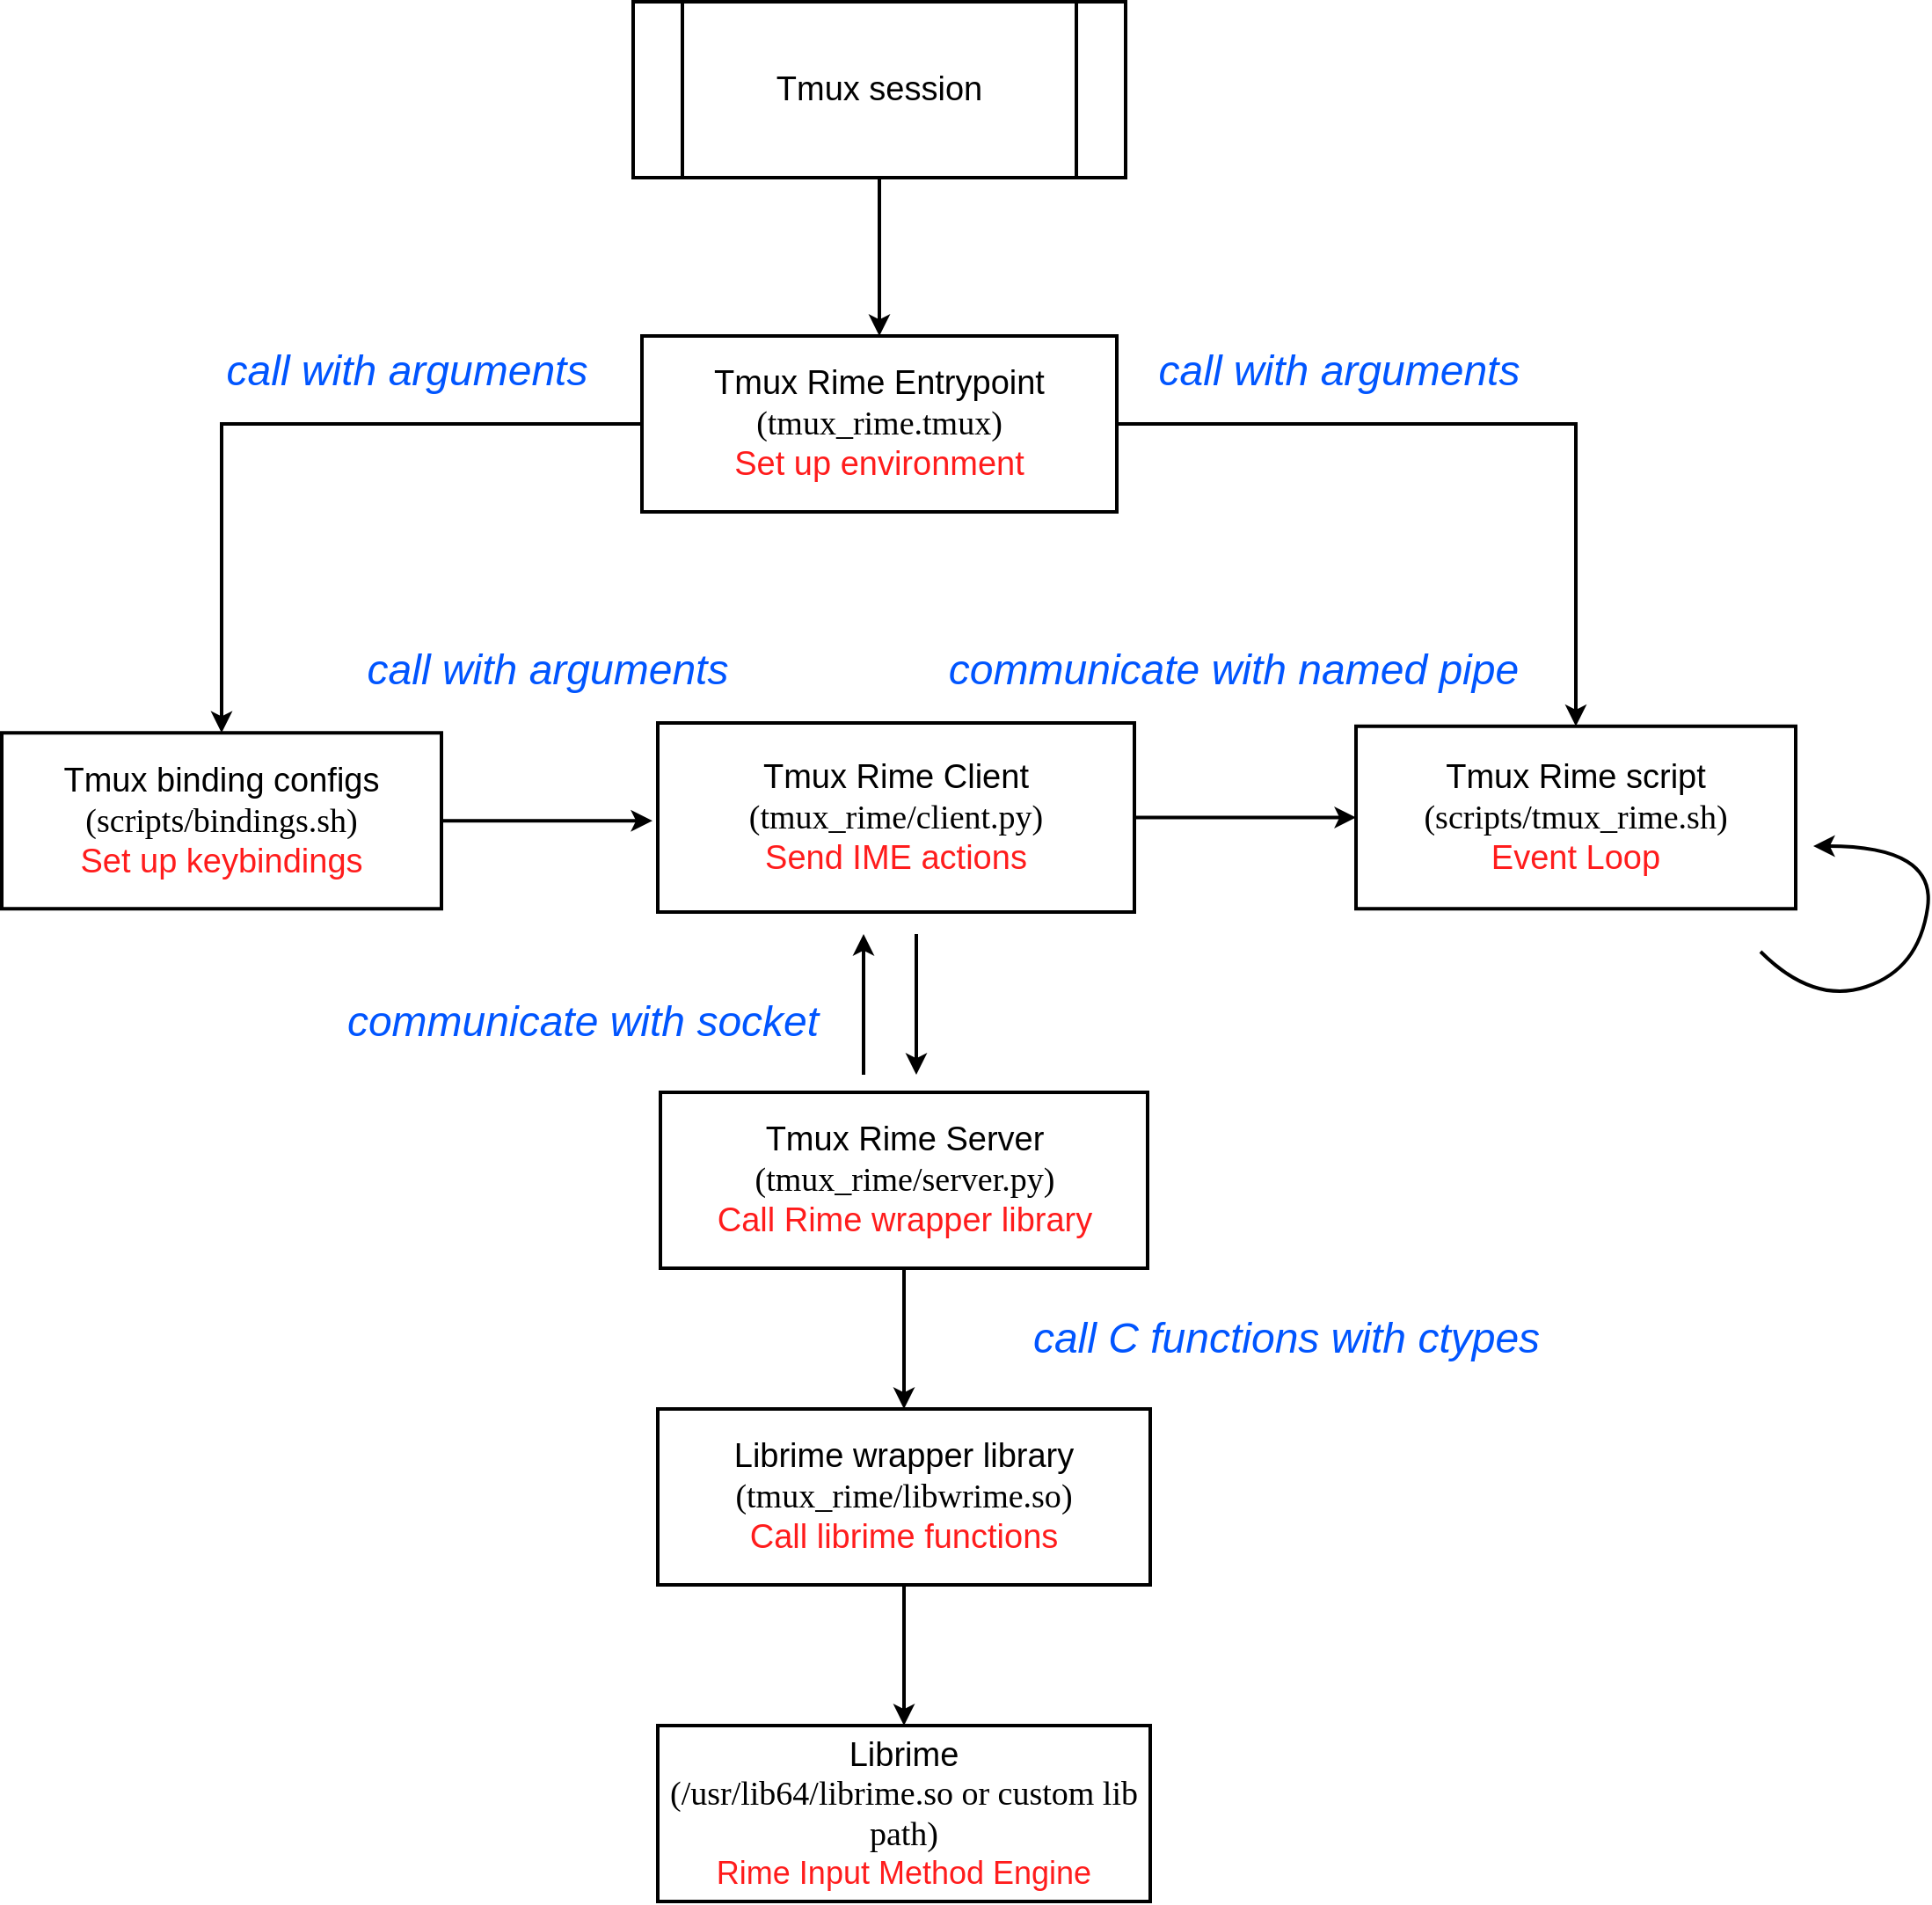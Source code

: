 <mxfile version="13.9.8" type="device"><diagram id="ZNllyKJ09BpH5OsXOFPl" name="Page-1"><mxGraphModel dx="1422" dy="2580" grid="1" gridSize="10" guides="1" tooltips="1" connect="1" arrows="1" fold="1" page="1" pageScale="1" pageWidth="1100" pageHeight="850" math="0" shadow="0"><root><mxCell id="0"/><mxCell id="1" parent="0"/><mxCell id="Blow06F4sWOhXP_7GBbb-2" value="" style="endArrow=classic;html=1;strokeWidth=2;" parent="1" edge="1"><mxGeometry width="50" height="50" relative="1" as="geometry"><mxPoint x="510" y="-360" as="sourcePoint"/><mxPoint x="510" y="-440" as="targetPoint"/></mxGeometry></mxCell><mxCell id="Blow06F4sWOhXP_7GBbb-3" value="" style="endArrow=classic;html=1;strokeWidth=2;" parent="1" edge="1"><mxGeometry width="50" height="50" relative="1" as="geometry"><mxPoint x="540" y="-440" as="sourcePoint"/><mxPoint x="540" y="-360" as="targetPoint"/></mxGeometry></mxCell><mxCell id="Blow06F4sWOhXP_7GBbb-4" value="&lt;span style=&quot;font-size: 24px&quot;&gt;communicate with socket&lt;/span&gt;" style="text;html=1;align=center;verticalAlign=middle;resizable=0;points=[];autosize=1;fontFamily=Helvetica;fontStyle=2;fontColor=#0055FF;" parent="1" vertex="1"><mxGeometry x="210" y="-400" width="280" height="20" as="geometry"/></mxCell><mxCell id="dJobPqr1fWQ-jIxl4bIV-15" style="edgeStyle=orthogonalEdgeStyle;rounded=0;orthogonalLoop=1;jettySize=auto;html=1;strokeWidth=2;entryX=0.5;entryY=0;entryDx=0;entryDy=0;" edge="1" parent="1" source="51d3dvEaFvHEfbASDp5w-4" target="dJobPqr1fWQ-jIxl4bIV-2"><mxGeometry relative="1" as="geometry"><mxPoint x="533" y="-180" as="targetPoint"/></mxGeometry></mxCell><mxCell id="51d3dvEaFvHEfbASDp5w-4" value="&lt;font style=&quot;font-size: 19px&quot;&gt;Tmux Rime Server&lt;br&gt;&lt;span style=&quot;font-family: &amp;#34;inconsolata&amp;#34;&quot;&gt;(&lt;/span&gt;&lt;font data-font-src=&quot;https://fonts.googleapis.com/css?family=Inconsolata&quot; style=&quot;font-family: &amp;#34;inconsolata&amp;#34;&quot;&gt;tmux_rime/server.py&lt;/font&gt;&lt;span style=&quot;font-family: &amp;#34;inconsolata&amp;#34;&quot;&gt;)&lt;br&gt;&lt;/span&gt;&lt;font color=&quot;#ff1c1c&quot;&gt;Call Rime wrapper library&lt;/font&gt;&lt;br&gt;&lt;/font&gt;" style="rounded=0;whiteSpace=wrap;html=1;strokeWidth=2;fontFamily=Helvetica;" parent="1" vertex="1"><mxGeometry x="394.5" y="-350" width="277" height="100" as="geometry"/></mxCell><mxCell id="dJobPqr1fWQ-jIxl4bIV-9" style="edgeStyle=orthogonalEdgeStyle;rounded=0;orthogonalLoop=1;jettySize=auto;html=1;entryX=0;entryY=0.5;entryDx=0;entryDy=0;strokeWidth=2;" edge="1" parent="1" source="51d3dvEaFvHEfbASDp5w-7" target="51d3dvEaFvHEfbASDp5w-8"><mxGeometry relative="1" as="geometry"/></mxCell><mxCell id="51d3dvEaFvHEfbASDp5w-7" value="&lt;font style=&quot;font-size: 19px&quot;&gt;Tmux Rime Client&lt;br&gt;&lt;font face=&quot;Inconsolata&quot; data-font-src=&quot;https://fonts.googleapis.com/css?family=Inconsolata&quot;&gt;(&lt;font data-font-src=&quot;https://fonts.googleapis.com/css?family=Inconsolata&quot;&gt;tmux_rime/client.py&lt;/font&gt;)&lt;br&gt;&lt;/font&gt;&lt;font color=&quot;#ff1c1c&quot;&gt;Send IME actions&lt;/font&gt;&lt;br&gt;&lt;/font&gt;" style="rounded=0;whiteSpace=wrap;html=1;strokeWidth=2;fontFamily=Helvetica;" parent="1" vertex="1"><mxGeometry x="393" y="-560" width="271" height="107.5" as="geometry"/></mxCell><mxCell id="51d3dvEaFvHEfbASDp5w-8" value="&lt;font style=&quot;font-size: 19px&quot;&gt;Tmux Rime script&lt;br&gt;&lt;font data-font-src=&quot;https://fonts.googleapis.com/css?family=Inconsolata&quot; face=&quot;Inconsolata&quot;&gt;(&lt;/font&gt;&lt;font face=&quot;Inconsolata&quot; data-font-src=&quot;https://fonts.googleapis.com/css?family=Inconsolata&quot;&gt;scripts/tmux_rime.sh)&lt;/font&gt;&lt;br&gt;&lt;font color=&quot;#ff1c1c&quot;&gt;Event Loop&lt;/font&gt;&lt;br&gt;&lt;/font&gt;" style="rounded=0;whiteSpace=wrap;html=1;strokeWidth=2;fontFamily=Helvetica;" parent="1" vertex="1"><mxGeometry x="790" y="-558.12" width="250" height="103.75" as="geometry"/></mxCell><mxCell id="51d3dvEaFvHEfbASDp5w-10" value="&lt;span style=&quot;font-size: 24px&quot;&gt;communicate with named pipe&lt;/span&gt;" style="text;html=1;align=center;verticalAlign=middle;resizable=0;points=[];autosize=1;fontFamily=Helvetica;fontStyle=2;fontColor=#0055FF;" parent="1" vertex="1"><mxGeometry x="550" y="-600" width="340" height="20" as="geometry"/></mxCell><mxCell id="dJobPqr1fWQ-jIxl4bIV-12" style="edgeStyle=orthogonalEdgeStyle;rounded=0;orthogonalLoop=1;jettySize=auto;html=1;strokeWidth=2;" edge="1" parent="1" source="51d3dvEaFvHEfbASDp5w-11"><mxGeometry relative="1" as="geometry"><mxPoint x="390" y="-504.37" as="targetPoint"/></mxGeometry></mxCell><mxCell id="51d3dvEaFvHEfbASDp5w-11" value="&lt;span style=&quot;font-size: 19px&quot;&gt;Tmux binding configs&lt;br&gt;&lt;/span&gt;&lt;font face=&quot;Inconsolata&quot; data-font-src=&quot;https://fonts.googleapis.com/css?family=Inconsolata&quot;&gt;&lt;span style=&quot;font-size: 19px&quot;&gt;(&lt;/span&gt;&lt;font style=&quot;font-size: 19px&quot;&gt;scripts/bindings.sh&lt;/font&gt;&lt;span style=&quot;font-size: 19px&quot;&gt;)&lt;br&gt;&lt;/span&gt;&lt;/font&gt;&lt;span style=&quot;color: rgb(255 , 28 , 28) ; font-size: 19px&quot;&gt;Set up keybindings&lt;/span&gt;&lt;span style=&quot;font-size: 19px&quot;&gt;&lt;br&gt;&lt;/span&gt;" style="rounded=0;whiteSpace=wrap;html=1;strokeWidth=2;fontFamily=Helvetica;" parent="1" vertex="1"><mxGeometry x="20" y="-554.37" width="250" height="100" as="geometry"/></mxCell><mxCell id="51d3dvEaFvHEfbASDp5w-14" value="&lt;span style=&quot;font-size: 24px&quot;&gt;call with arguments&lt;/span&gt;" style="text;html=1;align=center;verticalAlign=middle;resizable=0;points=[];autosize=1;fontFamily=Helvetica;fontStyle=2;fontColor=#0055FF;" parent="1" vertex="1"><mxGeometry x="140" y="-770" width="220" height="20" as="geometry"/></mxCell><mxCell id="dJobPqr1fWQ-jIxl4bIV-6" style="edgeStyle=orthogonalEdgeStyle;rounded=0;orthogonalLoop=1;jettySize=auto;html=1;entryX=0.5;entryY=0;entryDx=0;entryDy=0;strokeWidth=2;" edge="1" parent="1" source="51d3dvEaFvHEfbASDp5w-18" target="51d3dvEaFvHEfbASDp5w-11"><mxGeometry relative="1" as="geometry"/></mxCell><mxCell id="dJobPqr1fWQ-jIxl4bIV-11" style="edgeStyle=orthogonalEdgeStyle;rounded=0;orthogonalLoop=1;jettySize=auto;html=1;entryX=0.5;entryY=0;entryDx=0;entryDy=0;strokeWidth=2;" edge="1" parent="1" source="51d3dvEaFvHEfbASDp5w-18" target="51d3dvEaFvHEfbASDp5w-8"><mxGeometry relative="1" as="geometry"/></mxCell><mxCell id="51d3dvEaFvHEfbASDp5w-18" value="&lt;font style=&quot;font-size: 19px&quot;&gt;Tmux Rime Entrypoint&lt;br&gt;&lt;font face=&quot;Inconsolata&quot; data-font-src=&quot;https://fonts.googleapis.com/css?family=Inconsolata&quot;&gt;(tmux_rime.tmux)&lt;br&gt;&lt;/font&gt;&lt;font color=&quot;#ff1c1c&quot;&gt;Set up environment&lt;/font&gt;&lt;br&gt;&lt;/font&gt;" style="rounded=0;whiteSpace=wrap;html=1;strokeWidth=2;fontFamily=Helvetica;" parent="1" vertex="1"><mxGeometry x="384" y="-780" width="270" height="100" as="geometry"/></mxCell><mxCell id="51d3dvEaFvHEfbASDp5w-22" value="&lt;span style=&quot;font-size: 24px&quot;&gt;call with arguments&lt;/span&gt;" style="text;html=1;align=center;verticalAlign=middle;resizable=0;points=[];autosize=1;fontFamily=Helvetica;fontStyle=2;fontColor=#0055FF;" parent="1" vertex="1"><mxGeometry x="670" y="-770" width="220" height="20" as="geometry"/></mxCell><mxCell id="51d3dvEaFvHEfbASDp5w-24" value="&lt;span style=&quot;font-size: 24px&quot;&gt;call with arguments&lt;/span&gt;" style="text;html=1;align=center;verticalAlign=middle;resizable=0;points=[];autosize=1;fontFamily=Helvetica;fontStyle=2;fontColor=#0055FF;" parent="1" vertex="1"><mxGeometry x="220" y="-600" width="220" height="20" as="geometry"/></mxCell><mxCell id="dJobPqr1fWQ-jIxl4bIV-5" style="edgeStyle=orthogonalEdgeStyle;rounded=0;orthogonalLoop=1;jettySize=auto;html=1;entryX=0.5;entryY=0;entryDx=0;entryDy=0;strokeWidth=2;" edge="1" parent="1" source="51d3dvEaFvHEfbASDp5w-27" target="51d3dvEaFvHEfbASDp5w-18"><mxGeometry relative="1" as="geometry"/></mxCell><mxCell id="51d3dvEaFvHEfbASDp5w-27" value="&lt;font color=&quot;#000000&quot;&gt;&lt;span style=&quot;font-size: 19px&quot;&gt;Tmux session&lt;/span&gt;&lt;/font&gt;" style="shape=process;whiteSpace=wrap;html=1;backgroundOutline=1;strokeWidth=2;fontFamily=Helvetica;fontColor=#0055FF;" parent="1" vertex="1"><mxGeometry x="379" y="-970" width="280" height="100" as="geometry"/></mxCell><mxCell id="dJobPqr1fWQ-jIxl4bIV-1" value="" style="curved=1;endArrow=classic;html=1;strokeWidth=2;" edge="1" parent="1"><mxGeometry width="50" height="50" relative="1" as="geometry"><mxPoint x="1020" y="-430" as="sourcePoint"/><mxPoint x="1050" y="-490" as="targetPoint"/><Array as="points"><mxPoint x="1050" y="-400"/><mxPoint x="1110" y="-420"/><mxPoint x="1120" y="-490"/></Array></mxGeometry></mxCell><mxCell id="dJobPqr1fWQ-jIxl4bIV-23" style="edgeStyle=orthogonalEdgeStyle;rounded=0;orthogonalLoop=1;jettySize=auto;html=1;entryX=0.5;entryY=0;entryDx=0;entryDy=0;strokeWidth=2;" edge="1" parent="1" source="dJobPqr1fWQ-jIxl4bIV-2" target="dJobPqr1fWQ-jIxl4bIV-16"><mxGeometry relative="1" as="geometry"/></mxCell><mxCell id="dJobPqr1fWQ-jIxl4bIV-2" value="&lt;font style=&quot;font-size: 19px&quot;&gt;Librime wrapper library&lt;br&gt;&lt;span style=&quot;font-family: &amp;#34;inconsolata&amp;#34;&quot;&gt;(&lt;/span&gt;&lt;font data-font-src=&quot;https://fonts.googleapis.com/css?family=Inconsolata&quot; style=&quot;font-family: &amp;#34;inconsolata&amp;#34;&quot;&gt;tmux_rime/libwrime.so&lt;/font&gt;&lt;span style=&quot;font-family: &amp;#34;inconsolata&amp;#34;&quot;&gt;)&lt;br&gt;&lt;/span&gt;&lt;font color=&quot;#ff1c1c&quot;&gt;Call librime functions&lt;/font&gt;&lt;br&gt;&lt;/font&gt;" style="rounded=0;whiteSpace=wrap;html=1;strokeWidth=2;fontFamily=Helvetica;" vertex="1" parent="1"><mxGeometry x="393" y="-170" width="280" height="100" as="geometry"/></mxCell><mxCell id="dJobPqr1fWQ-jIxl4bIV-4" value="&lt;span style=&quot;font-size: 24px&quot;&gt;call C functions with ctypes&lt;/span&gt;" style="text;html=1;align=center;verticalAlign=middle;resizable=0;points=[];autosize=1;fontFamily=Helvetica;fontStyle=2;fontColor=#0055FF;" vertex="1" parent="1"><mxGeometry x="600" y="-220" width="300" height="20" as="geometry"/></mxCell><mxCell id="dJobPqr1fWQ-jIxl4bIV-16" value="&lt;font&gt;&lt;span style=&quot;font-size: 19px&quot;&gt;Librime&lt;/span&gt;&lt;br&gt;&lt;font data-font-src=&quot;https://fonts.googleapis.com/css?family=Inconsolata&quot;&gt;&lt;font data-font-src=&quot;https://fonts.googleapis.com/css?family=Inconsolata&quot; style=&quot;font-size: 19px ; font-family: &amp;#34;inconsolata&amp;#34;&quot;&gt;(&lt;/font&gt;&lt;font data-font-src=&quot;https://fonts.googleapis.com/css?family=Inconsolata&quot;&gt;&lt;font face=&quot;Inconsolata&quot; style=&quot;font-size: 19px&quot;&gt;/usr/lib64/librime.so or custom lib path)&lt;/font&gt;&lt;br&gt;&lt;font color=&quot;#ff1c1c&quot; style=&quot;font-size: 18px&quot;&gt;Rime Input Method Engine&lt;/font&gt;&lt;br&gt;&lt;/font&gt;&lt;/font&gt;&lt;/font&gt;" style="rounded=0;whiteSpace=wrap;html=1;strokeWidth=2;fontFamily=Helvetica;" vertex="1" parent="1"><mxGeometry x="393" y="10" width="280" height="100" as="geometry"/></mxCell></root></mxGraphModel></diagram></mxfile>